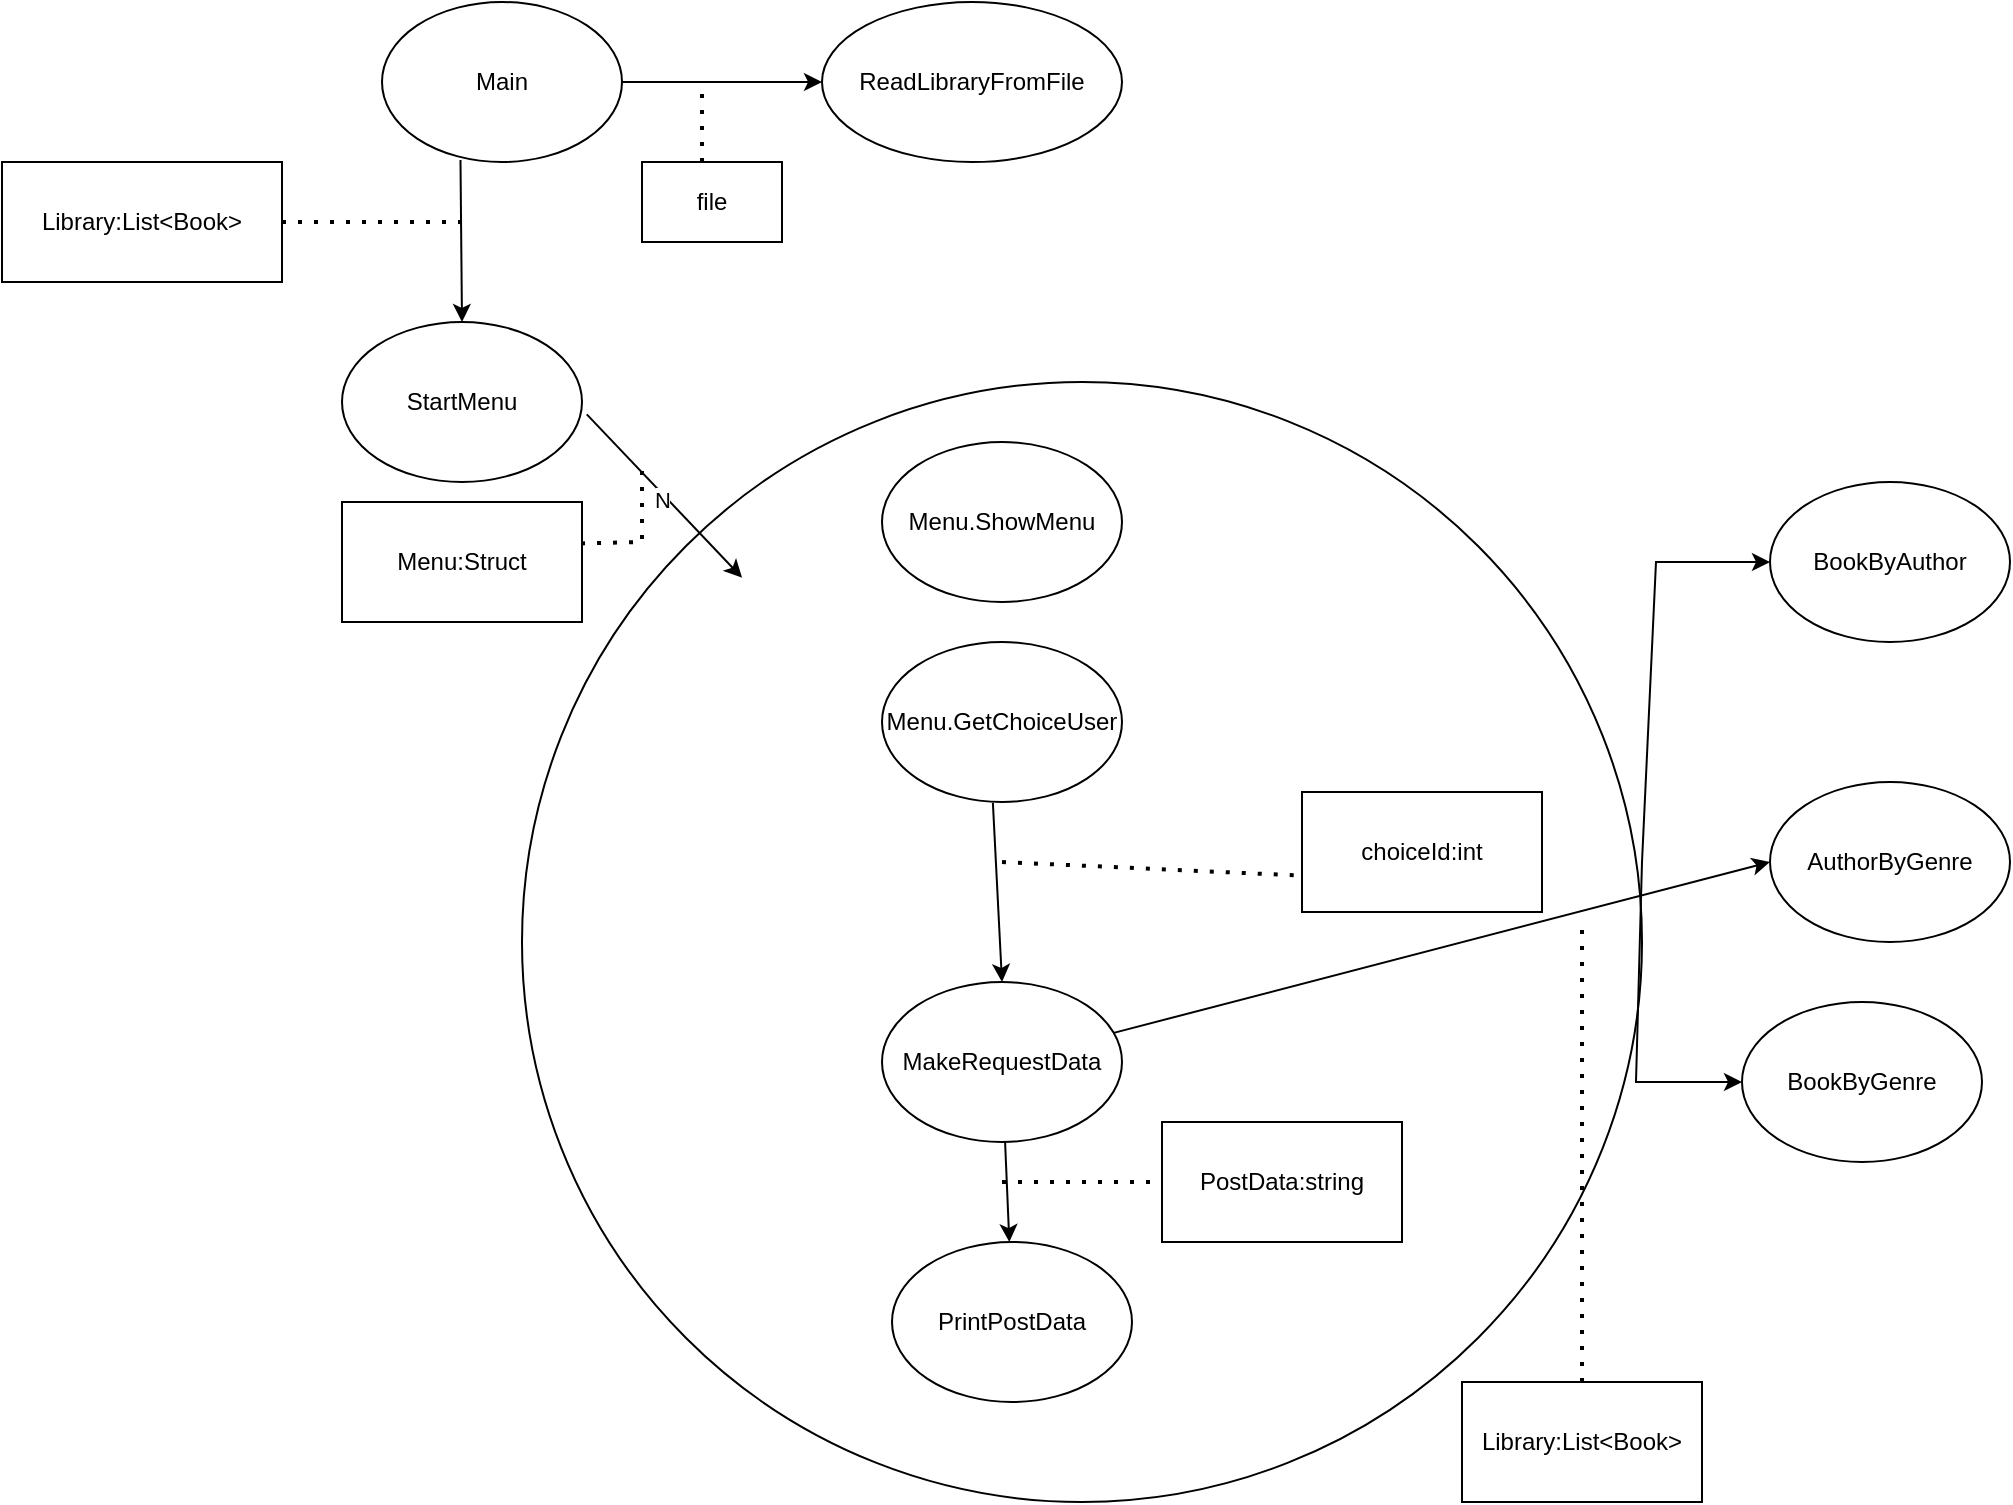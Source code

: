 <mxfile version="22.0.8" type="github">
  <diagram id="C5RBs43oDa-KdzZeNtuy" name="Page-1">
    <mxGraphModel dx="819" dy="437" grid="1" gridSize="10" guides="1" tooltips="1" connect="1" arrows="1" fold="1" page="1" pageScale="1" pageWidth="827" pageHeight="1169" math="0" shadow="0">
      <root>
        <mxCell id="WIyWlLk6GJQsqaUBKTNV-0" />
        <mxCell id="WIyWlLk6GJQsqaUBKTNV-1" parent="WIyWlLk6GJQsqaUBKTNV-0" />
        <mxCell id="MQ1SPRKCH_tg5242y39G-43" value="" style="ellipse;whiteSpace=wrap;html=1;aspect=fixed;" vertex="1" parent="WIyWlLk6GJQsqaUBKTNV-1">
          <mxGeometry x="260" y="320" width="560" height="560" as="geometry" />
        </mxCell>
        <mxCell id="MQ1SPRKCH_tg5242y39G-2" value="Main" style="ellipse;whiteSpace=wrap;html=1;" vertex="1" parent="WIyWlLk6GJQsqaUBKTNV-1">
          <mxGeometry x="190" y="130" width="120" height="80" as="geometry" />
        </mxCell>
        <mxCell id="MQ1SPRKCH_tg5242y39G-3" value="file" style="rounded=0;whiteSpace=wrap;html=1;" vertex="1" parent="WIyWlLk6GJQsqaUBKTNV-1">
          <mxGeometry x="320" y="210" width="70" height="40" as="geometry" />
        </mxCell>
        <mxCell id="MQ1SPRKCH_tg5242y39G-4" value="ReadLibraryFromFile" style="ellipse;whiteSpace=wrap;html=1;" vertex="1" parent="WIyWlLk6GJQsqaUBKTNV-1">
          <mxGeometry x="410" y="130" width="150" height="80" as="geometry" />
        </mxCell>
        <mxCell id="MQ1SPRKCH_tg5242y39G-6" value="" style="endArrow=classic;html=1;rounded=0;entryX=0;entryY=0.5;entryDx=0;entryDy=0;exitX=1;exitY=0.5;exitDx=0;exitDy=0;" edge="1" parent="WIyWlLk6GJQsqaUBKTNV-1" source="MQ1SPRKCH_tg5242y39G-2" target="MQ1SPRKCH_tg5242y39G-4">
          <mxGeometry width="50" height="50" relative="1" as="geometry">
            <mxPoint x="310" y="170" as="sourcePoint" />
            <mxPoint x="470" y="170" as="targetPoint" />
            <Array as="points">
              <mxPoint x="390" y="170" />
            </Array>
          </mxGeometry>
        </mxCell>
        <mxCell id="MQ1SPRKCH_tg5242y39G-8" value="" style="endArrow=none;dashed=1;html=1;dashPattern=1 3;strokeWidth=2;rounded=0;" edge="1" parent="WIyWlLk6GJQsqaUBKTNV-1">
          <mxGeometry width="50" height="50" relative="1" as="geometry">
            <mxPoint x="350" y="210" as="sourcePoint" />
            <mxPoint x="350" y="170" as="targetPoint" />
          </mxGeometry>
        </mxCell>
        <mxCell id="MQ1SPRKCH_tg5242y39G-9" value="StartMenu" style="ellipse;whiteSpace=wrap;html=1;" vertex="1" parent="WIyWlLk6GJQsqaUBKTNV-1">
          <mxGeometry x="170" y="290" width="120" height="80" as="geometry" />
        </mxCell>
        <mxCell id="MQ1SPRKCH_tg5242y39G-10" value="" style="endArrow=none;html=1;strokeWidth=1;rounded=0;entryX=0.327;entryY=0.988;entryDx=0;entryDy=0;entryPerimeter=0;startArrow=classic;startFill=1;" edge="1" parent="WIyWlLk6GJQsqaUBKTNV-1" target="MQ1SPRKCH_tg5242y39G-2">
          <mxGeometry width="50" height="50" relative="1" as="geometry">
            <mxPoint x="230" y="290" as="sourcePoint" />
            <mxPoint x="440" y="260" as="targetPoint" />
          </mxGeometry>
        </mxCell>
        <mxCell id="MQ1SPRKCH_tg5242y39G-12" value="Library:List&amp;lt;Book&amp;gt;" style="rounded=0;whiteSpace=wrap;html=1;" vertex="1" parent="WIyWlLk6GJQsqaUBKTNV-1">
          <mxGeometry y="210" width="140" height="60" as="geometry" />
        </mxCell>
        <mxCell id="MQ1SPRKCH_tg5242y39G-13" value="" style="endArrow=none;dashed=1;html=1;dashPattern=1 3;strokeWidth=2;rounded=0;exitX=1;exitY=0.5;exitDx=0;exitDy=0;" edge="1" parent="WIyWlLk6GJQsqaUBKTNV-1" source="MQ1SPRKCH_tg5242y39G-12">
          <mxGeometry width="50" height="50" relative="1" as="geometry">
            <mxPoint x="160" y="270" as="sourcePoint" />
            <mxPoint x="230" y="240" as="targetPoint" />
          </mxGeometry>
        </mxCell>
        <mxCell id="MQ1SPRKCH_tg5242y39G-15" value="" style="endArrow=classic;html=1;rounded=0;exitX=1.02;exitY=0.577;exitDx=0;exitDy=0;exitPerimeter=0;entryX=0.012;entryY=0.352;entryDx=0;entryDy=0;entryPerimeter=0;" edge="1" parent="WIyWlLk6GJQsqaUBKTNV-1" source="MQ1SPRKCH_tg5242y39G-9">
          <mxGeometry width="50" height="50" relative="1" as="geometry">
            <mxPoint x="280" y="360" as="sourcePoint" />
            <mxPoint x="370.04" y="417.84" as="targetPoint" />
          </mxGeometry>
        </mxCell>
        <mxCell id="MQ1SPRKCH_tg5242y39G-16" value="N" style="edgeLabel;html=1;align=center;verticalAlign=middle;resizable=0;points=[];" vertex="1" connectable="0" parent="MQ1SPRKCH_tg5242y39G-15">
          <mxGeometry x="0.01" y="-2" relative="1" as="geometry">
            <mxPoint as="offset" />
          </mxGeometry>
        </mxCell>
        <mxCell id="MQ1SPRKCH_tg5242y39G-17" value="Menu.ShowMenu" style="ellipse;whiteSpace=wrap;html=1;" vertex="1" parent="WIyWlLk6GJQsqaUBKTNV-1">
          <mxGeometry x="440" y="350" width="120" height="80" as="geometry" />
        </mxCell>
        <mxCell id="MQ1SPRKCH_tg5242y39G-18" value="Menu.GetChoiceUser" style="ellipse;whiteSpace=wrap;html=1;" vertex="1" parent="WIyWlLk6GJQsqaUBKTNV-1">
          <mxGeometry x="440" y="450" width="120" height="80" as="geometry" />
        </mxCell>
        <mxCell id="MQ1SPRKCH_tg5242y39G-19" value="MakeRequestData" style="ellipse;whiteSpace=wrap;html=1;" vertex="1" parent="WIyWlLk6GJQsqaUBKTNV-1">
          <mxGeometry x="440" y="620" width="120" height="80" as="geometry" />
        </mxCell>
        <mxCell id="MQ1SPRKCH_tg5242y39G-20" value="Menu:Struct" style="rounded=0;whiteSpace=wrap;html=1;" vertex="1" parent="WIyWlLk6GJQsqaUBKTNV-1">
          <mxGeometry x="170" y="380" width="120" height="60" as="geometry" />
        </mxCell>
        <mxCell id="MQ1SPRKCH_tg5242y39G-21" value="" style="endArrow=none;dashed=1;html=1;dashPattern=1 3;strokeWidth=2;rounded=0;exitX=0.996;exitY=0.345;exitDx=0;exitDy=0;exitPerimeter=0;" edge="1" parent="WIyWlLk6GJQsqaUBKTNV-1" source="MQ1SPRKCH_tg5242y39G-20">
          <mxGeometry width="50" height="50" relative="1" as="geometry">
            <mxPoint x="280" y="460" as="sourcePoint" />
            <mxPoint x="320" y="360" as="targetPoint" />
            <Array as="points">
              <mxPoint x="320" y="400" />
            </Array>
          </mxGeometry>
        </mxCell>
        <mxCell id="MQ1SPRKCH_tg5242y39G-25" value="PrintPostData" style="ellipse;whiteSpace=wrap;html=1;" vertex="1" parent="WIyWlLk6GJQsqaUBKTNV-1">
          <mxGeometry x="445" y="750" width="120" height="80" as="geometry" />
        </mxCell>
        <mxCell id="MQ1SPRKCH_tg5242y39G-26" value="Library:List&amp;lt;Book&amp;gt;" style="rounded=0;whiteSpace=wrap;html=1;" vertex="1" parent="WIyWlLk6GJQsqaUBKTNV-1">
          <mxGeometry x="730" y="820" width="120" height="60" as="geometry" />
        </mxCell>
        <mxCell id="MQ1SPRKCH_tg5242y39G-27" value="" style="endArrow=none;dashed=1;html=1;dashPattern=1 3;strokeWidth=2;rounded=0;" edge="1" parent="WIyWlLk6GJQsqaUBKTNV-1" source="MQ1SPRKCH_tg5242y39G-26">
          <mxGeometry width="50" height="50" relative="1" as="geometry">
            <mxPoint x="790" y="820" as="sourcePoint" />
            <mxPoint x="790" y="590" as="targetPoint" />
            <Array as="points" />
          </mxGeometry>
        </mxCell>
        <mxCell id="MQ1SPRKCH_tg5242y39G-28" value="BookByAuthor" style="ellipse;whiteSpace=wrap;html=1;" vertex="1" parent="WIyWlLk6GJQsqaUBKTNV-1">
          <mxGeometry x="884" y="370" width="120" height="80" as="geometry" />
        </mxCell>
        <mxCell id="MQ1SPRKCH_tg5242y39G-29" value="BookByGenre" style="ellipse;whiteSpace=wrap;html=1;" vertex="1" parent="WIyWlLk6GJQsqaUBKTNV-1">
          <mxGeometry x="870" y="630" width="120" height="80" as="geometry" />
        </mxCell>
        <mxCell id="MQ1SPRKCH_tg5242y39G-30" value="AuthorByGenre" style="ellipse;whiteSpace=wrap;html=1;" vertex="1" parent="WIyWlLk6GJQsqaUBKTNV-1">
          <mxGeometry x="884" y="520" width="120" height="80" as="geometry" />
        </mxCell>
        <mxCell id="MQ1SPRKCH_tg5242y39G-32" value="" style="endArrow=classic;html=1;rounded=0;entryX=0;entryY=0.5;entryDx=0;entryDy=0;" edge="1" parent="WIyWlLk6GJQsqaUBKTNV-1" source="MQ1SPRKCH_tg5242y39G-19" target="MQ1SPRKCH_tg5242y39G-30">
          <mxGeometry width="50" height="50" relative="1" as="geometry">
            <mxPoint x="460" y="600" as="sourcePoint" />
            <mxPoint x="878.8" y="572.16" as="targetPoint" />
          </mxGeometry>
        </mxCell>
        <mxCell id="MQ1SPRKCH_tg5242y39G-34" value="" style="endArrow=classic;html=1;rounded=0;" edge="1" parent="WIyWlLk6GJQsqaUBKTNV-1" target="MQ1SPRKCH_tg5242y39G-29">
          <mxGeometry width="50" height="50" relative="1" as="geometry">
            <mxPoint x="820" y="560" as="sourcePoint" />
            <mxPoint x="874" y="670" as="targetPoint" />
            <Array as="points">
              <mxPoint x="817" y="670" />
            </Array>
          </mxGeometry>
        </mxCell>
        <mxCell id="MQ1SPRKCH_tg5242y39G-35" value="" style="endArrow=classic;html=1;rounded=0;entryX=0;entryY=0.5;entryDx=0;entryDy=0;" edge="1" parent="WIyWlLk6GJQsqaUBKTNV-1" target="MQ1SPRKCH_tg5242y39G-28">
          <mxGeometry width="50" height="50" relative="1" as="geometry">
            <mxPoint x="820" y="560" as="sourcePoint" />
            <mxPoint x="827" y="400" as="targetPoint" />
            <Array as="points">
              <mxPoint x="827" y="410" />
            </Array>
          </mxGeometry>
        </mxCell>
        <mxCell id="MQ1SPRKCH_tg5242y39G-36" value="" style="endArrow=none;html=1;strokeWidth=1;rounded=0;startArrow=classic;startFill=1;" edge="1" parent="WIyWlLk6GJQsqaUBKTNV-1" source="MQ1SPRKCH_tg5242y39G-25" target="MQ1SPRKCH_tg5242y39G-19">
          <mxGeometry width="50" height="50" relative="1" as="geometry">
            <mxPoint x="510" y="760" as="sourcePoint" />
            <mxPoint x="560" y="710" as="targetPoint" />
          </mxGeometry>
        </mxCell>
        <mxCell id="MQ1SPRKCH_tg5242y39G-37" value="PostData:string" style="rounded=0;whiteSpace=wrap;html=1;" vertex="1" parent="WIyWlLk6GJQsqaUBKTNV-1">
          <mxGeometry x="580" y="690" width="120" height="60" as="geometry" />
        </mxCell>
        <mxCell id="MQ1SPRKCH_tg5242y39G-38" value="" style="endArrow=none;dashed=1;html=1;dashPattern=1 3;strokeWidth=2;rounded=0;entryX=0;entryY=0.5;entryDx=0;entryDy=0;" edge="1" parent="WIyWlLk6GJQsqaUBKTNV-1" target="MQ1SPRKCH_tg5242y39G-37">
          <mxGeometry width="50" height="50" relative="1" as="geometry">
            <mxPoint x="500" y="720" as="sourcePoint" />
            <mxPoint x="560" y="670" as="targetPoint" />
          </mxGeometry>
        </mxCell>
        <mxCell id="MQ1SPRKCH_tg5242y39G-40" value="" style="endArrow=none;html=1;strokeWidth=1;rounded=0;exitX=0.5;exitY=0;exitDx=0;exitDy=0;startArrow=classic;startFill=1;entryX=0.462;entryY=1.005;entryDx=0;entryDy=0;entryPerimeter=0;" edge="1" parent="WIyWlLk6GJQsqaUBKTNV-1" source="MQ1SPRKCH_tg5242y39G-19" target="MQ1SPRKCH_tg5242y39G-18">
          <mxGeometry width="50" height="50" relative="1" as="geometry">
            <mxPoint x="450" y="600" as="sourcePoint" />
            <mxPoint x="500" y="530" as="targetPoint" />
          </mxGeometry>
        </mxCell>
        <mxCell id="MQ1SPRKCH_tg5242y39G-41" value="" style="endArrow=none;dashed=1;html=1;dashPattern=1 3;strokeWidth=2;rounded=0;" edge="1" parent="WIyWlLk6GJQsqaUBKTNV-1">
          <mxGeometry width="50" height="50" relative="1" as="geometry">
            <mxPoint x="500" y="560" as="sourcePoint" />
            <mxPoint x="660" y="567.273" as="targetPoint" />
          </mxGeometry>
        </mxCell>
        <mxCell id="MQ1SPRKCH_tg5242y39G-42" value="choiceId:int" style="rounded=0;whiteSpace=wrap;html=1;" vertex="1" parent="WIyWlLk6GJQsqaUBKTNV-1">
          <mxGeometry x="650" y="525" width="120" height="60" as="geometry" />
        </mxCell>
      </root>
    </mxGraphModel>
  </diagram>
</mxfile>
